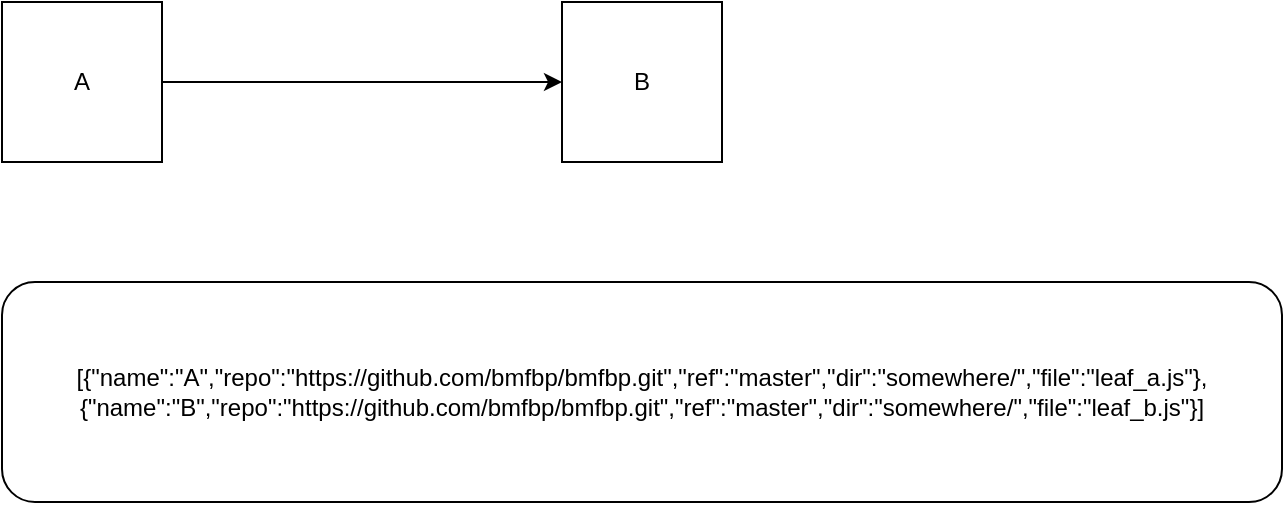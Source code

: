 <mxfile version="10.6.9" type="device"><diagram id="zH6rEkK8uZpIGQam5AZs" name="Page-1"><mxGraphModel dx="1318" dy="714" grid="1" gridSize="10" guides="1" tooltips="1" connect="1" arrows="1" fold="1" page="1" pageScale="1" pageWidth="850" pageHeight="1100" math="0" shadow="0"><root><mxCell id="0"/><mxCell id="1" parent="0"/><mxCell id="1muNY_9R5KYR6986nC6Z-6" style="edgeStyle=orthogonalEdgeStyle;rounded=0;orthogonalLoop=1;jettySize=auto;html=1;exitX=1;exitY=0.5;exitDx=0;exitDy=0;entryX=0;entryY=0.5;entryDx=0;entryDy=0;" edge="1" parent="1" source="1muNY_9R5KYR6986nC6Z-2" target="1muNY_9R5KYR6986nC6Z-3"><mxGeometry relative="1" as="geometry"/></mxCell><mxCell id="1muNY_9R5KYR6986nC6Z-2" value="A" style="whiteSpace=wrap;html=1;aspect=fixed;" vertex="1" parent="1"><mxGeometry x="80" y="80" width="80" height="80" as="geometry"/></mxCell><mxCell id="1muNY_9R5KYR6986nC6Z-3" value="B" style="whiteSpace=wrap;html=1;aspect=fixed;" vertex="1" parent="1"><mxGeometry x="360" y="80" width="80" height="80" as="geometry"/></mxCell><mxCell id="1muNY_9R5KYR6986nC6Z-7" value="&lt;span&gt;[{&quot;name&quot;:&quot;A&quot;,&quot;repo&quot;:&quot;https://github.com/bmfbp/bmfbp.git&quot;,&quot;ref&quot;:&quot;master&quot;,&quot;dir&quot;:&quot;somewhere/&quot;,&quot;file&quot;:&quot;leaf_a.js&quot;},{&quot;name&quot;:&quot;B&quot;,&quot;repo&quot;:&quot;https://github.com/bmfbp/bmfbp.git&quot;,&quot;ref&quot;:&quot;master&quot;,&quot;dir&quot;:&quot;somewhere/&quot;,&quot;file&quot;:&quot;leaf_b.js&quot;}]&lt;/span&gt;" style="rounded=1;whiteSpace=wrap;html=1;" vertex="1" parent="1"><mxGeometry x="80" y="220" width="640" height="110" as="geometry"/></mxCell></root></mxGraphModel></diagram></mxfile>